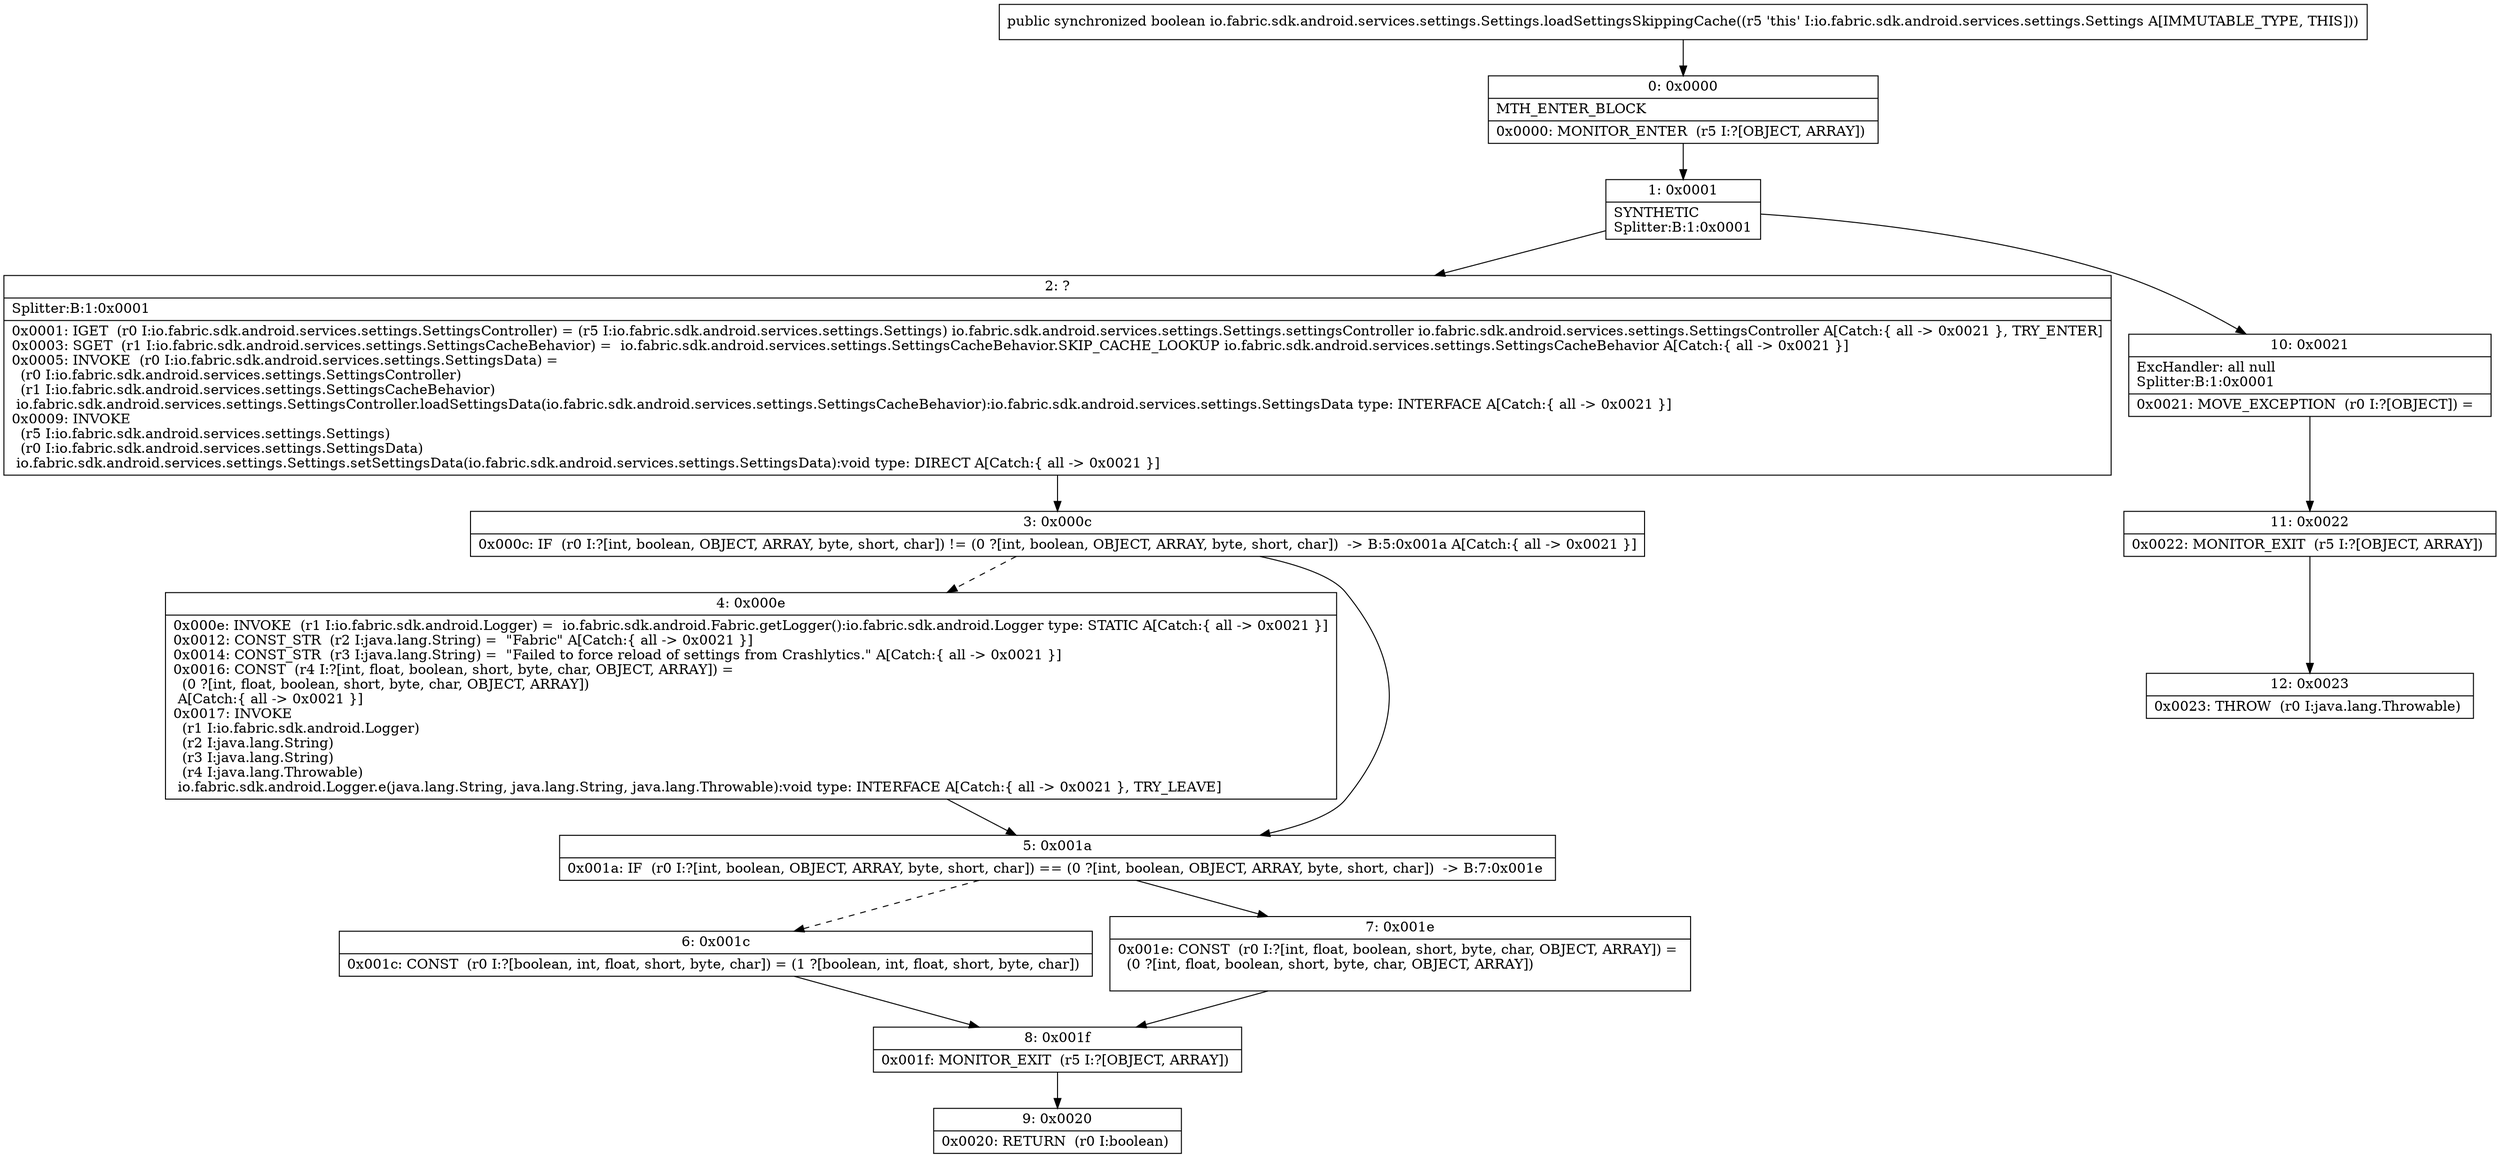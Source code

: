 digraph "CFG forio.fabric.sdk.android.services.settings.Settings.loadSettingsSkippingCache()Z" {
Node_0 [shape=record,label="{0\:\ 0x0000|MTH_ENTER_BLOCK\l|0x0000: MONITOR_ENTER  (r5 I:?[OBJECT, ARRAY]) \l}"];
Node_1 [shape=record,label="{1\:\ 0x0001|SYNTHETIC\lSplitter:B:1:0x0001\l}"];
Node_2 [shape=record,label="{2\:\ ?|Splitter:B:1:0x0001\l|0x0001: IGET  (r0 I:io.fabric.sdk.android.services.settings.SettingsController) = (r5 I:io.fabric.sdk.android.services.settings.Settings) io.fabric.sdk.android.services.settings.Settings.settingsController io.fabric.sdk.android.services.settings.SettingsController A[Catch:\{ all \-\> 0x0021 \}, TRY_ENTER]\l0x0003: SGET  (r1 I:io.fabric.sdk.android.services.settings.SettingsCacheBehavior) =  io.fabric.sdk.android.services.settings.SettingsCacheBehavior.SKIP_CACHE_LOOKUP io.fabric.sdk.android.services.settings.SettingsCacheBehavior A[Catch:\{ all \-\> 0x0021 \}]\l0x0005: INVOKE  (r0 I:io.fabric.sdk.android.services.settings.SettingsData) = \l  (r0 I:io.fabric.sdk.android.services.settings.SettingsController)\l  (r1 I:io.fabric.sdk.android.services.settings.SettingsCacheBehavior)\l io.fabric.sdk.android.services.settings.SettingsController.loadSettingsData(io.fabric.sdk.android.services.settings.SettingsCacheBehavior):io.fabric.sdk.android.services.settings.SettingsData type: INTERFACE A[Catch:\{ all \-\> 0x0021 \}]\l0x0009: INVOKE  \l  (r5 I:io.fabric.sdk.android.services.settings.Settings)\l  (r0 I:io.fabric.sdk.android.services.settings.SettingsData)\l io.fabric.sdk.android.services.settings.Settings.setSettingsData(io.fabric.sdk.android.services.settings.SettingsData):void type: DIRECT A[Catch:\{ all \-\> 0x0021 \}]\l}"];
Node_3 [shape=record,label="{3\:\ 0x000c|0x000c: IF  (r0 I:?[int, boolean, OBJECT, ARRAY, byte, short, char]) != (0 ?[int, boolean, OBJECT, ARRAY, byte, short, char])  \-\> B:5:0x001a A[Catch:\{ all \-\> 0x0021 \}]\l}"];
Node_4 [shape=record,label="{4\:\ 0x000e|0x000e: INVOKE  (r1 I:io.fabric.sdk.android.Logger) =  io.fabric.sdk.android.Fabric.getLogger():io.fabric.sdk.android.Logger type: STATIC A[Catch:\{ all \-\> 0x0021 \}]\l0x0012: CONST_STR  (r2 I:java.lang.String) =  \"Fabric\" A[Catch:\{ all \-\> 0x0021 \}]\l0x0014: CONST_STR  (r3 I:java.lang.String) =  \"Failed to force reload of settings from Crashlytics.\" A[Catch:\{ all \-\> 0x0021 \}]\l0x0016: CONST  (r4 I:?[int, float, boolean, short, byte, char, OBJECT, ARRAY]) = \l  (0 ?[int, float, boolean, short, byte, char, OBJECT, ARRAY])\l A[Catch:\{ all \-\> 0x0021 \}]\l0x0017: INVOKE  \l  (r1 I:io.fabric.sdk.android.Logger)\l  (r2 I:java.lang.String)\l  (r3 I:java.lang.String)\l  (r4 I:java.lang.Throwable)\l io.fabric.sdk.android.Logger.e(java.lang.String, java.lang.String, java.lang.Throwable):void type: INTERFACE A[Catch:\{ all \-\> 0x0021 \}, TRY_LEAVE]\l}"];
Node_5 [shape=record,label="{5\:\ 0x001a|0x001a: IF  (r0 I:?[int, boolean, OBJECT, ARRAY, byte, short, char]) == (0 ?[int, boolean, OBJECT, ARRAY, byte, short, char])  \-\> B:7:0x001e \l}"];
Node_6 [shape=record,label="{6\:\ 0x001c|0x001c: CONST  (r0 I:?[boolean, int, float, short, byte, char]) = (1 ?[boolean, int, float, short, byte, char]) \l}"];
Node_7 [shape=record,label="{7\:\ 0x001e|0x001e: CONST  (r0 I:?[int, float, boolean, short, byte, char, OBJECT, ARRAY]) = \l  (0 ?[int, float, boolean, short, byte, char, OBJECT, ARRAY])\l \l}"];
Node_8 [shape=record,label="{8\:\ 0x001f|0x001f: MONITOR_EXIT  (r5 I:?[OBJECT, ARRAY]) \l}"];
Node_9 [shape=record,label="{9\:\ 0x0020|0x0020: RETURN  (r0 I:boolean) \l}"];
Node_10 [shape=record,label="{10\:\ 0x0021|ExcHandler: all null\lSplitter:B:1:0x0001\l|0x0021: MOVE_EXCEPTION  (r0 I:?[OBJECT]) =  \l}"];
Node_11 [shape=record,label="{11\:\ 0x0022|0x0022: MONITOR_EXIT  (r5 I:?[OBJECT, ARRAY]) \l}"];
Node_12 [shape=record,label="{12\:\ 0x0023|0x0023: THROW  (r0 I:java.lang.Throwable) \l}"];
MethodNode[shape=record,label="{public synchronized boolean io.fabric.sdk.android.services.settings.Settings.loadSettingsSkippingCache((r5 'this' I:io.fabric.sdk.android.services.settings.Settings A[IMMUTABLE_TYPE, THIS])) }"];
MethodNode -> Node_0;
Node_0 -> Node_1;
Node_1 -> Node_2;
Node_1 -> Node_10;
Node_2 -> Node_3;
Node_3 -> Node_4[style=dashed];
Node_3 -> Node_5;
Node_4 -> Node_5;
Node_5 -> Node_6[style=dashed];
Node_5 -> Node_7;
Node_6 -> Node_8;
Node_7 -> Node_8;
Node_8 -> Node_9;
Node_10 -> Node_11;
Node_11 -> Node_12;
}

